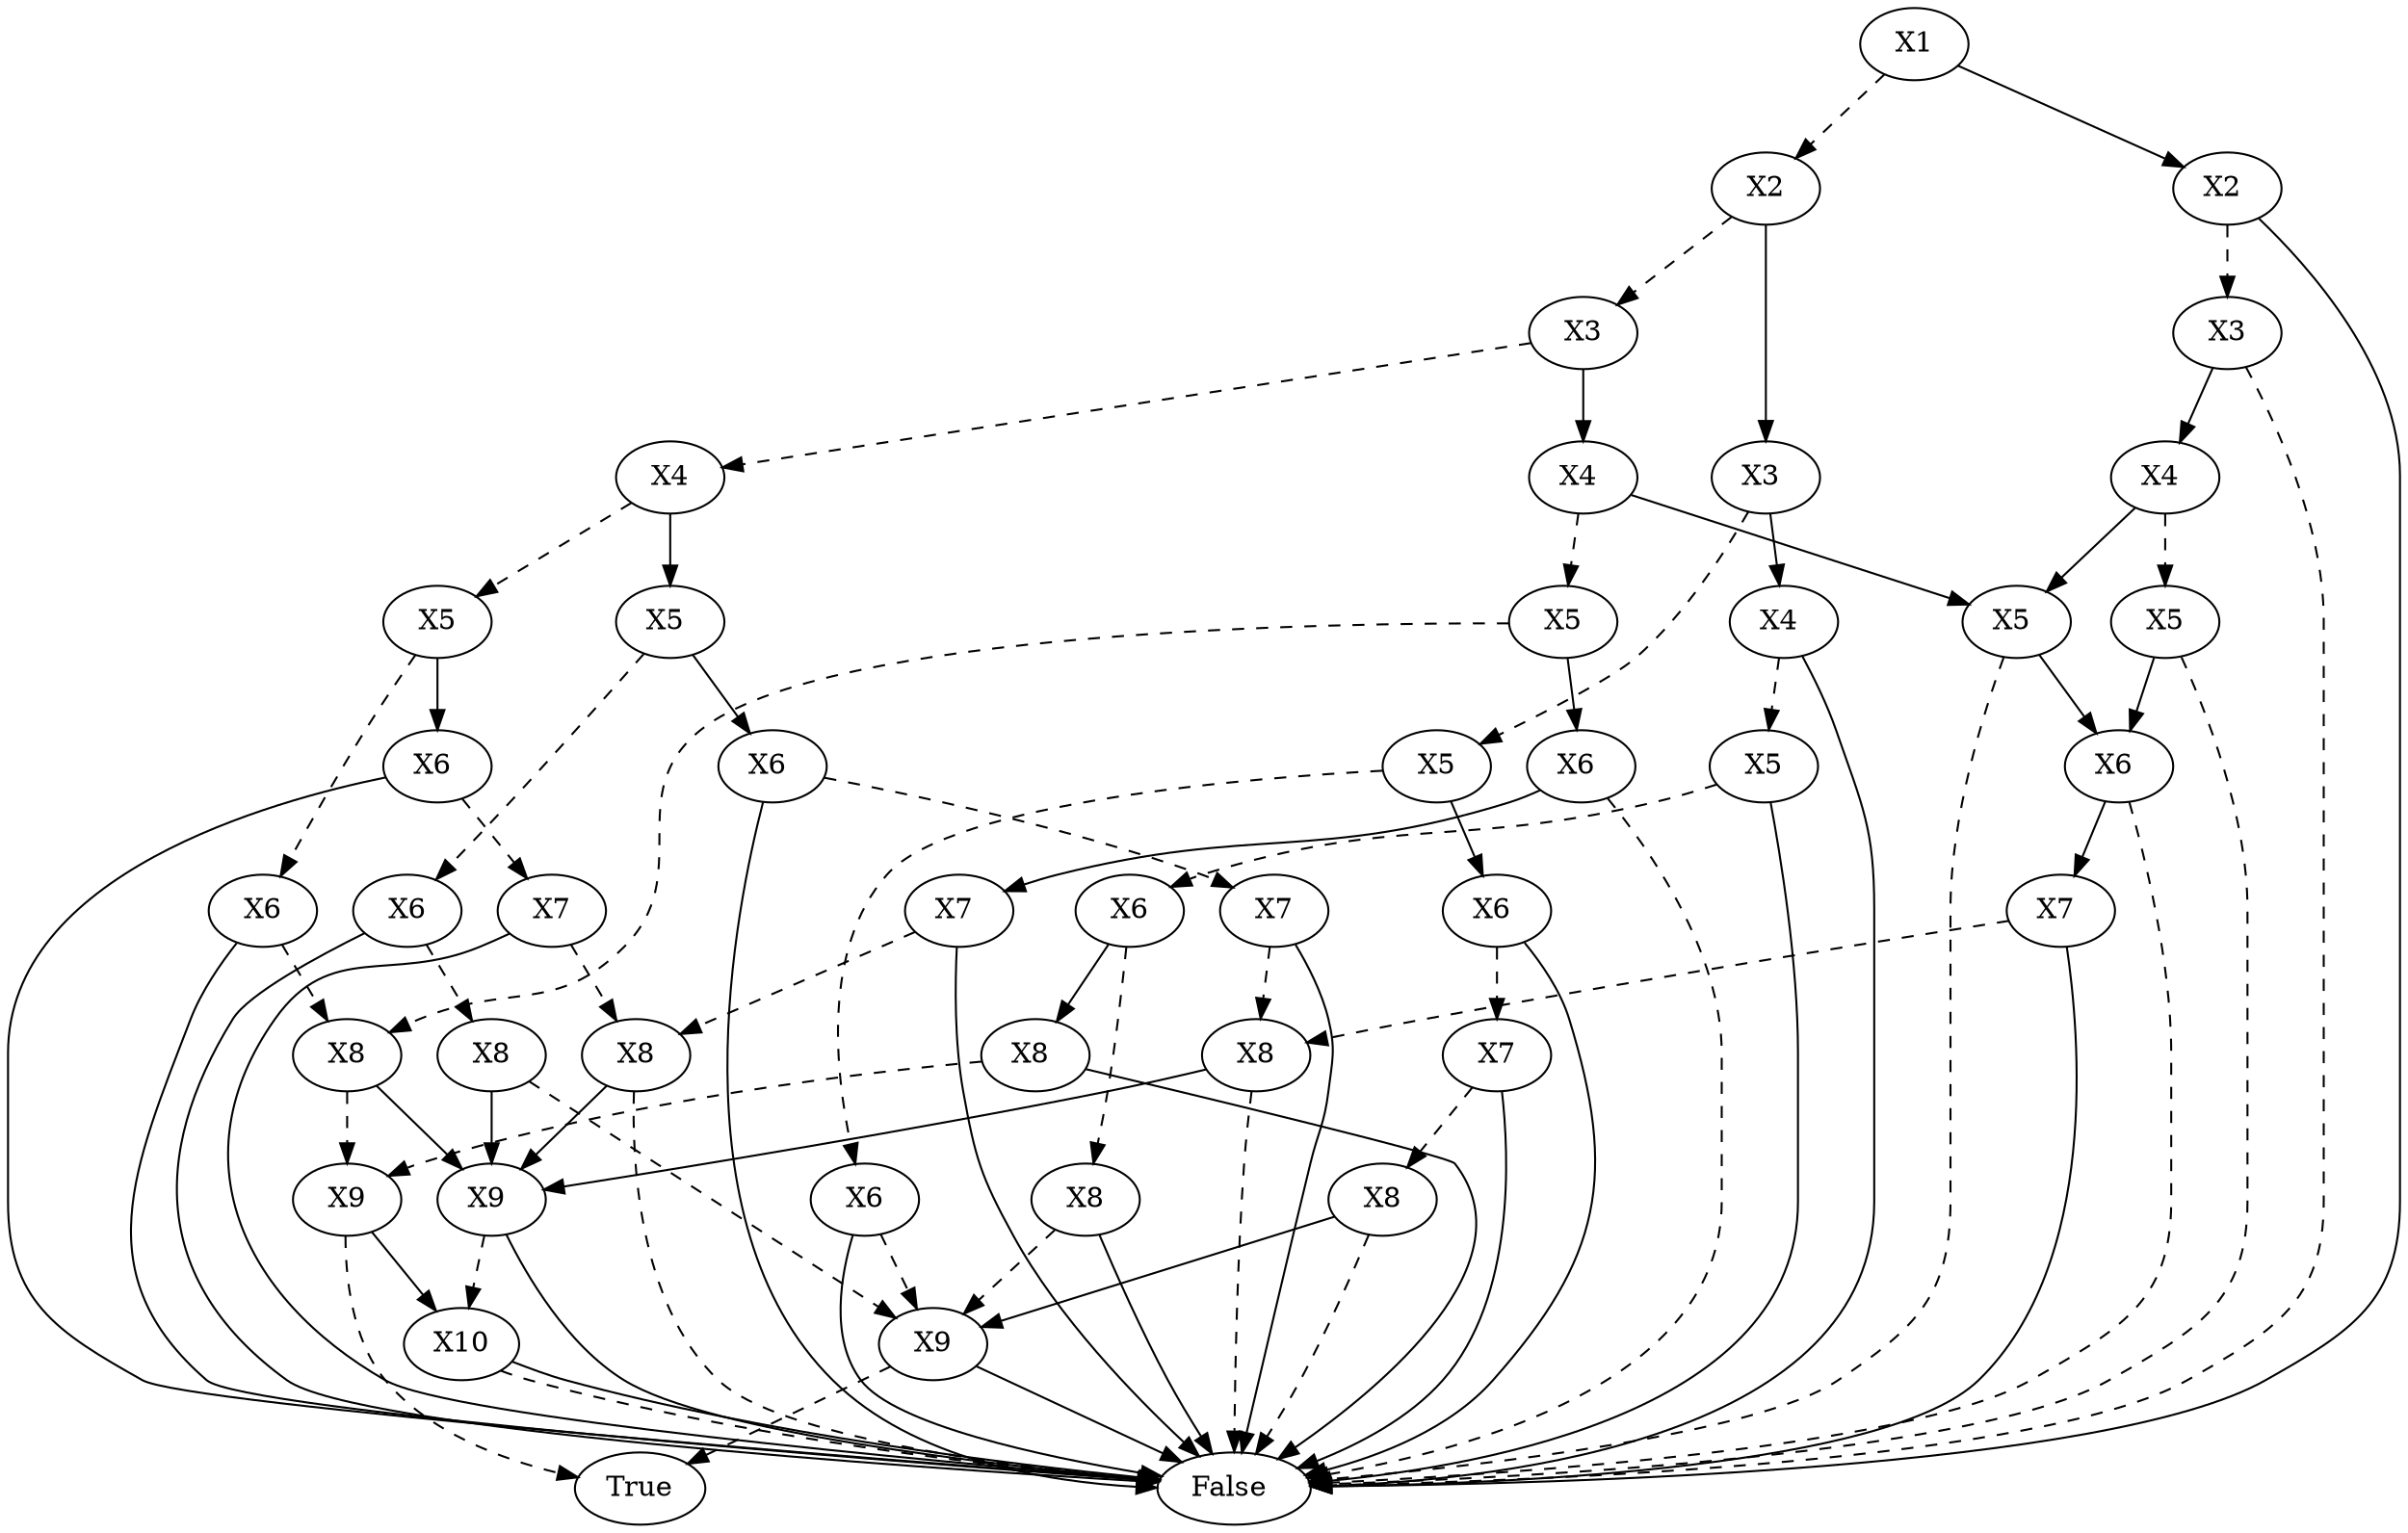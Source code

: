 digraph{2173728685296[label=X1]2173728670096[label="X2"]
2173728685296 -> 2173728670096[style=dashed label="" fontcolor = gray]
2173728678896[label="X3"]
2173728670096 -> 2173728678896[style=dashed label="" fontcolor = gray]
2173728672976[label="X4"]
2173728678896 -> 2173728672976[style=dashed label="" fontcolor = gray]
2173728672496[label="X5"]
2173728672976 -> 2173728672496[style=dashed label="" fontcolor = gray]
2173728676496[label="X6"]
2173728672496 -> 2173728676496[style=dashed label="" fontcolor = gray]
2173728684816[label="X8"]
2173728676496 -> 2173728684816[style=dashed label="" fontcolor = gray]
2173728675856[label="X9"]
2173728684816 -> 2173728675856[style=dashed label="" fontcolor = gray]
2173726965840[label="True"]
2173728675856 -> 2173726965840[style=dashed label="" fontcolor = gray]
2173728677296[label="X10 "]
2173728675856 -> 2173728677296 [label="" fontcolor = gray]
2173726970960[label="False"]
2173728677296 -> 2173726970960[style=dashed label="" fontcolor = gray]
2173726970960[label="False "]
2173728677296 -> 2173726970960 [label="" fontcolor = gray]
2173728677776[label="X9 "]
2173728684816 -> 2173728677776 [label="" fontcolor = gray]
2173728677296[label="X10"]
2173728677776 -> 2173728677296[style=dashed label="" fontcolor = gray]
2173726970960[label="False "]
2173728677776 -> 2173726970960 [label="" fontcolor = gray]
2173726970960[label="False "]
2173728676496 -> 2173726970960 [label="" fontcolor = gray]
2173728678096[label="X6 "]
2173728672496 -> 2173728678096 [label="" fontcolor = gray]
2173728680496[label="X7"]
2173728678096 -> 2173728680496[style=dashed label="" fontcolor = gray]
2173728685776[label="X8"]
2173728680496 -> 2173728685776[style=dashed label="" fontcolor = gray]
2173726970960[label="False"]
2173728685776 -> 2173726970960[style=dashed label="" fontcolor = gray]
2173728677776[label="X9 "]
2173728685776 -> 2173728677776 [label="" fontcolor = gray]
2173726970960[label="False "]
2173728680496 -> 2173726970960 [label="" fontcolor = gray]
2173726970960[label="False "]
2173728678096 -> 2173726970960 [label="" fontcolor = gray]
2173728677936[label="X5 "]
2173728672976 -> 2173728677936 [label="" fontcolor = gray]
2173728683856[label="X6"]
2173728677936 -> 2173728683856[style=dashed label="" fontcolor = gray]
2173724626928[label="X8"]
2173728683856 -> 2173724626928[style=dashed label="" fontcolor = gray]
2173724638128[label="X9"]
2173724626928 -> 2173724638128[style=dashed label="" fontcolor = gray]
2173726965840[label="True"]
2173724638128 -> 2173726965840[style=dashed label="" fontcolor = gray]
2173726970960[label="False "]
2173724638128 -> 2173726970960 [label="" fontcolor = gray]
2173728677776[label="X9 "]
2173724626928 -> 2173728677776 [label="" fontcolor = gray]
2173726970960[label="False "]
2173728683856 -> 2173726970960 [label="" fontcolor = gray]
2173724626608[label="X6 "]
2173728677936 -> 2173724626608 [label="" fontcolor = gray]
2173724623088[label="X7"]
2173724626608 -> 2173724623088[style=dashed label="" fontcolor = gray]
2173724634768[label="X8"]
2173724623088 -> 2173724634768[style=dashed label="" fontcolor = gray]
2173726970960[label="False"]
2173724634768 -> 2173726970960[style=dashed label="" fontcolor = gray]
2173728677776[label="X9 "]
2173724634768 -> 2173728677776 [label="" fontcolor = gray]
2173726970960[label="False "]
2173724623088 -> 2173726970960 [label="" fontcolor = gray]
2173726970960[label="False "]
2173724626608 -> 2173726970960 [label="" fontcolor = gray]
2173728680016[label="X4 "]
2173728678896 -> 2173728680016 [label="" fontcolor = gray]
2173724629808[label="X5"]
2173728680016 -> 2173724629808[style=dashed label="" fontcolor = gray]
2173728684816[label="X8"]
2173724629808 -> 2173728684816[style=dashed label="" fontcolor = gray]
2173724637488[label="X6 "]
2173724629808 -> 2173724637488 [label="" fontcolor = gray]
2173726970960[label="False"]
2173724637488 -> 2173726970960[style=dashed label="" fontcolor = gray]
2173724633328[label="X7 "]
2173724637488 -> 2173724633328 [label="" fontcolor = gray]
2173728685776[label="X8"]
2173724633328 -> 2173728685776[style=dashed label="" fontcolor = gray]
2173726970960[label="False "]
2173724633328 -> 2173726970960 [label="" fontcolor = gray]
2173724623568[label="X5 "]
2173728680016 -> 2173724623568 [label="" fontcolor = gray]
2173726970960[label="False"]
2173724623568 -> 2173726970960[style=dashed label="" fontcolor = gray]
2173724625488[label="X6 "]
2173724623568 -> 2173724625488 [label="" fontcolor = gray]
2173726970960[label="False"]
2173724625488 -> 2173726970960[style=dashed label="" fontcolor = gray]
2173724625168[label="X7 "]
2173724625488 -> 2173724625168 [label="" fontcolor = gray]
2173724634768[label="X8"]
2173724625168 -> 2173724634768[style=dashed label="" fontcolor = gray]
2173726970960[label="False "]
2173724625168 -> 2173726970960 [label="" fontcolor = gray]
2173728674096[label="X3 "]
2173728670096 -> 2173728674096 [label="" fontcolor = gray]
2173724633488[label="X5"]
2173728674096 -> 2173724633488[style=dashed label="" fontcolor = gray]
2173724625008[label="X6"]
2173724633488 -> 2173724625008[style=dashed label="" fontcolor = gray]
2173724638128[label="X9"]
2173724625008 -> 2173724638128[style=dashed label="" fontcolor = gray]
2173726970960[label="False "]
2173724625008 -> 2173726970960 [label="" fontcolor = gray]
2173724627568[label="X6 "]
2173724633488 -> 2173724627568 [label="" fontcolor = gray]
2173724627408[label="X7"]
2173724627568 -> 2173724627408[style=dashed label="" fontcolor = gray]
2173724633808[label="X8"]
2173724627408 -> 2173724633808[style=dashed label="" fontcolor = gray]
2173726970960[label="False"]
2173724633808 -> 2173726970960[style=dashed label="" fontcolor = gray]
2173724638128[label="X9 "]
2173724633808 -> 2173724638128 [label="" fontcolor = gray]
2173726970960[label="False "]
2173724627408 -> 2173726970960 [label="" fontcolor = gray]
2173726970960[label="False "]
2173724627568 -> 2173726970960 [label="" fontcolor = gray]
2173724624208[label="X4 "]
2173728674096 -> 2173724624208 [label="" fontcolor = gray]
2173724623248[label="X5"]
2173724624208 -> 2173724623248[style=dashed label="" fontcolor = gray]
2173725103184[label="X6"]
2173724623248 -> 2173725103184[style=dashed label="" fontcolor = gray]
2173725105424[label="X8"]
2173725103184 -> 2173725105424[style=dashed label="" fontcolor = gray]
2173724638128[label="X9"]
2173725105424 -> 2173724638128[style=dashed label="" fontcolor = gray]
2173726970960[label="False "]
2173725105424 -> 2173726970960 [label="" fontcolor = gray]
2173725106864[label="X8 "]
2173725103184 -> 2173725106864 [label="" fontcolor = gray]
2173728675856[label="X9"]
2173725106864 -> 2173728675856[style=dashed label="" fontcolor = gray]
2173726970960[label="False "]
2173725106864 -> 2173726970960 [label="" fontcolor = gray]
2173726970960[label="False "]
2173724623248 -> 2173726970960 [label="" fontcolor = gray]
2173726970960[label="False "]
2173724624208 -> 2173726970960 [label="" fontcolor = gray]
2173728673456[label="X2 "]
2173728685296 -> 2173728673456 [label="" fontcolor = gray]
2173725105744[label="X3"]
2173728673456 -> 2173725105744[style=dashed label="" fontcolor = gray]
2173726970960[label="False"]
2173725105744 -> 2173726970960[style=dashed label="" fontcolor = gray]
2173725103824[label="X4 "]
2173725105744 -> 2173725103824 [label="" fontcolor = gray]
2173725101744[label="X5"]
2173725103824 -> 2173725101744[style=dashed label="" fontcolor = gray]
2173726970960[label="False"]
2173725101744 -> 2173726970960[style=dashed label="" fontcolor = gray]
2173724625488[label="X6 "]
2173725101744 -> 2173724625488 [label="" fontcolor = gray]
2173724623568[label="X5 "]
2173725103824 -> 2173724623568 [label="" fontcolor = gray]
2173726970960[label="False "]
2173728673456 -> 2173726970960 [label="" fontcolor = gray]
}